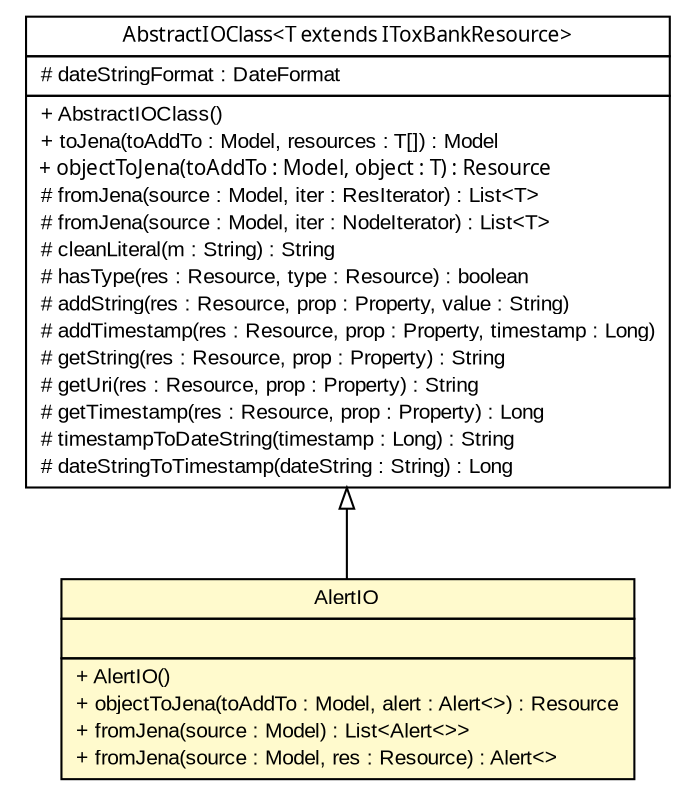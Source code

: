 #!/usr/local/bin/dot
#
# Class diagram 
# Generated by UmlGraph version 4.6 (http://www.spinellis.gr/sw/umlgraph)
#

digraph G {
	edge [fontname="arial",fontsize=10,labelfontname="arial",labelfontsize=10];
	node [fontname="arial",fontsize=10,shape=plaintext];
	// net.toxbank.client.io.rdf.AlertIO
	c694 [label=<<table border="0" cellborder="1" cellspacing="0" cellpadding="2" port="p" bgcolor="lemonChiffon" href="./AlertIO.html">
		<tr><td><table border="0" cellspacing="0" cellpadding="1">
			<tr><td> AlertIO </td></tr>
		</table></td></tr>
		<tr><td><table border="0" cellspacing="0" cellpadding="1">
			<tr><td align="left">  </td></tr>
		</table></td></tr>
		<tr><td><table border="0" cellspacing="0" cellpadding="1">
			<tr><td align="left"> + AlertIO() </td></tr>
			<tr><td align="left"> + objectToJena(toAddTo : Model, alert : Alert&lt;&gt;) : Resource </td></tr>
			<tr><td align="left"> + fromJena(source : Model) : List&lt;Alert&lt;&gt;&gt; </td></tr>
			<tr><td align="left"> + fromJena(source : Model, res : Resource) : Alert&lt;&gt; </td></tr>
		</table></td></tr>
		</table>>, fontname="arial", fontcolor="black", fontsize=10.0];
	// net.toxbank.client.io.rdf.AbstractIOClass<T extends net.toxbank.client.resource.IToxBankResource>
	c696 [label=<<table border="0" cellborder="1" cellspacing="0" cellpadding="2" port="p" href="./AbstractIOClass.html">
		<tr><td><table border="0" cellspacing="0" cellpadding="1">
			<tr><td><font face="ariali"> AbstractIOClass&lt;T extends IToxBankResource&gt; </font></td></tr>
		</table></td></tr>
		<tr><td><table border="0" cellspacing="0" cellpadding="1">
			<tr><td align="left"> # dateStringFormat : DateFormat </td></tr>
		</table></td></tr>
		<tr><td><table border="0" cellspacing="0" cellpadding="1">
			<tr><td align="left"> + AbstractIOClass() </td></tr>
			<tr><td align="left"> + toJena(toAddTo : Model, resources : T[]) : Model </td></tr>
			<tr><td align="left"><font face="ariali" point-size="10.0"> + objectToJena(toAddTo : Model, object : T) : Resource </font></td></tr>
			<tr><td align="left"> # fromJena(source : Model, iter : ResIterator) : List&lt;T&gt; </td></tr>
			<tr><td align="left"> # fromJena(source : Model, iter : NodeIterator) : List&lt;T&gt; </td></tr>
			<tr><td align="left"> # cleanLiteral(m : String) : String </td></tr>
			<tr><td align="left"> # hasType(res : Resource, type : Resource) : boolean </td></tr>
			<tr><td align="left"> # addString(res : Resource, prop : Property, value : String) </td></tr>
			<tr><td align="left"> # addTimestamp(res : Resource, prop : Property, timestamp : Long) </td></tr>
			<tr><td align="left"> # getString(res : Resource, prop : Property) : String </td></tr>
			<tr><td align="left"> # getUri(res : Resource, prop : Property) : String </td></tr>
			<tr><td align="left"> # getTimestamp(res : Resource, prop : Property) : Long </td></tr>
			<tr><td align="left"> # timestampToDateString(timestamp : Long) : String </td></tr>
			<tr><td align="left"> # dateStringToTimestamp(dateString : String) : Long </td></tr>
		</table></td></tr>
		</table>>, fontname="arial", fontcolor="black", fontsize=10.0];
	//net.toxbank.client.io.rdf.AlertIO extends net.toxbank.client.io.rdf.AbstractIOClass<net.toxbank.client.resource.Alert>
	c696:p -> c694:p [dir=back,arrowtail=empty];
}

